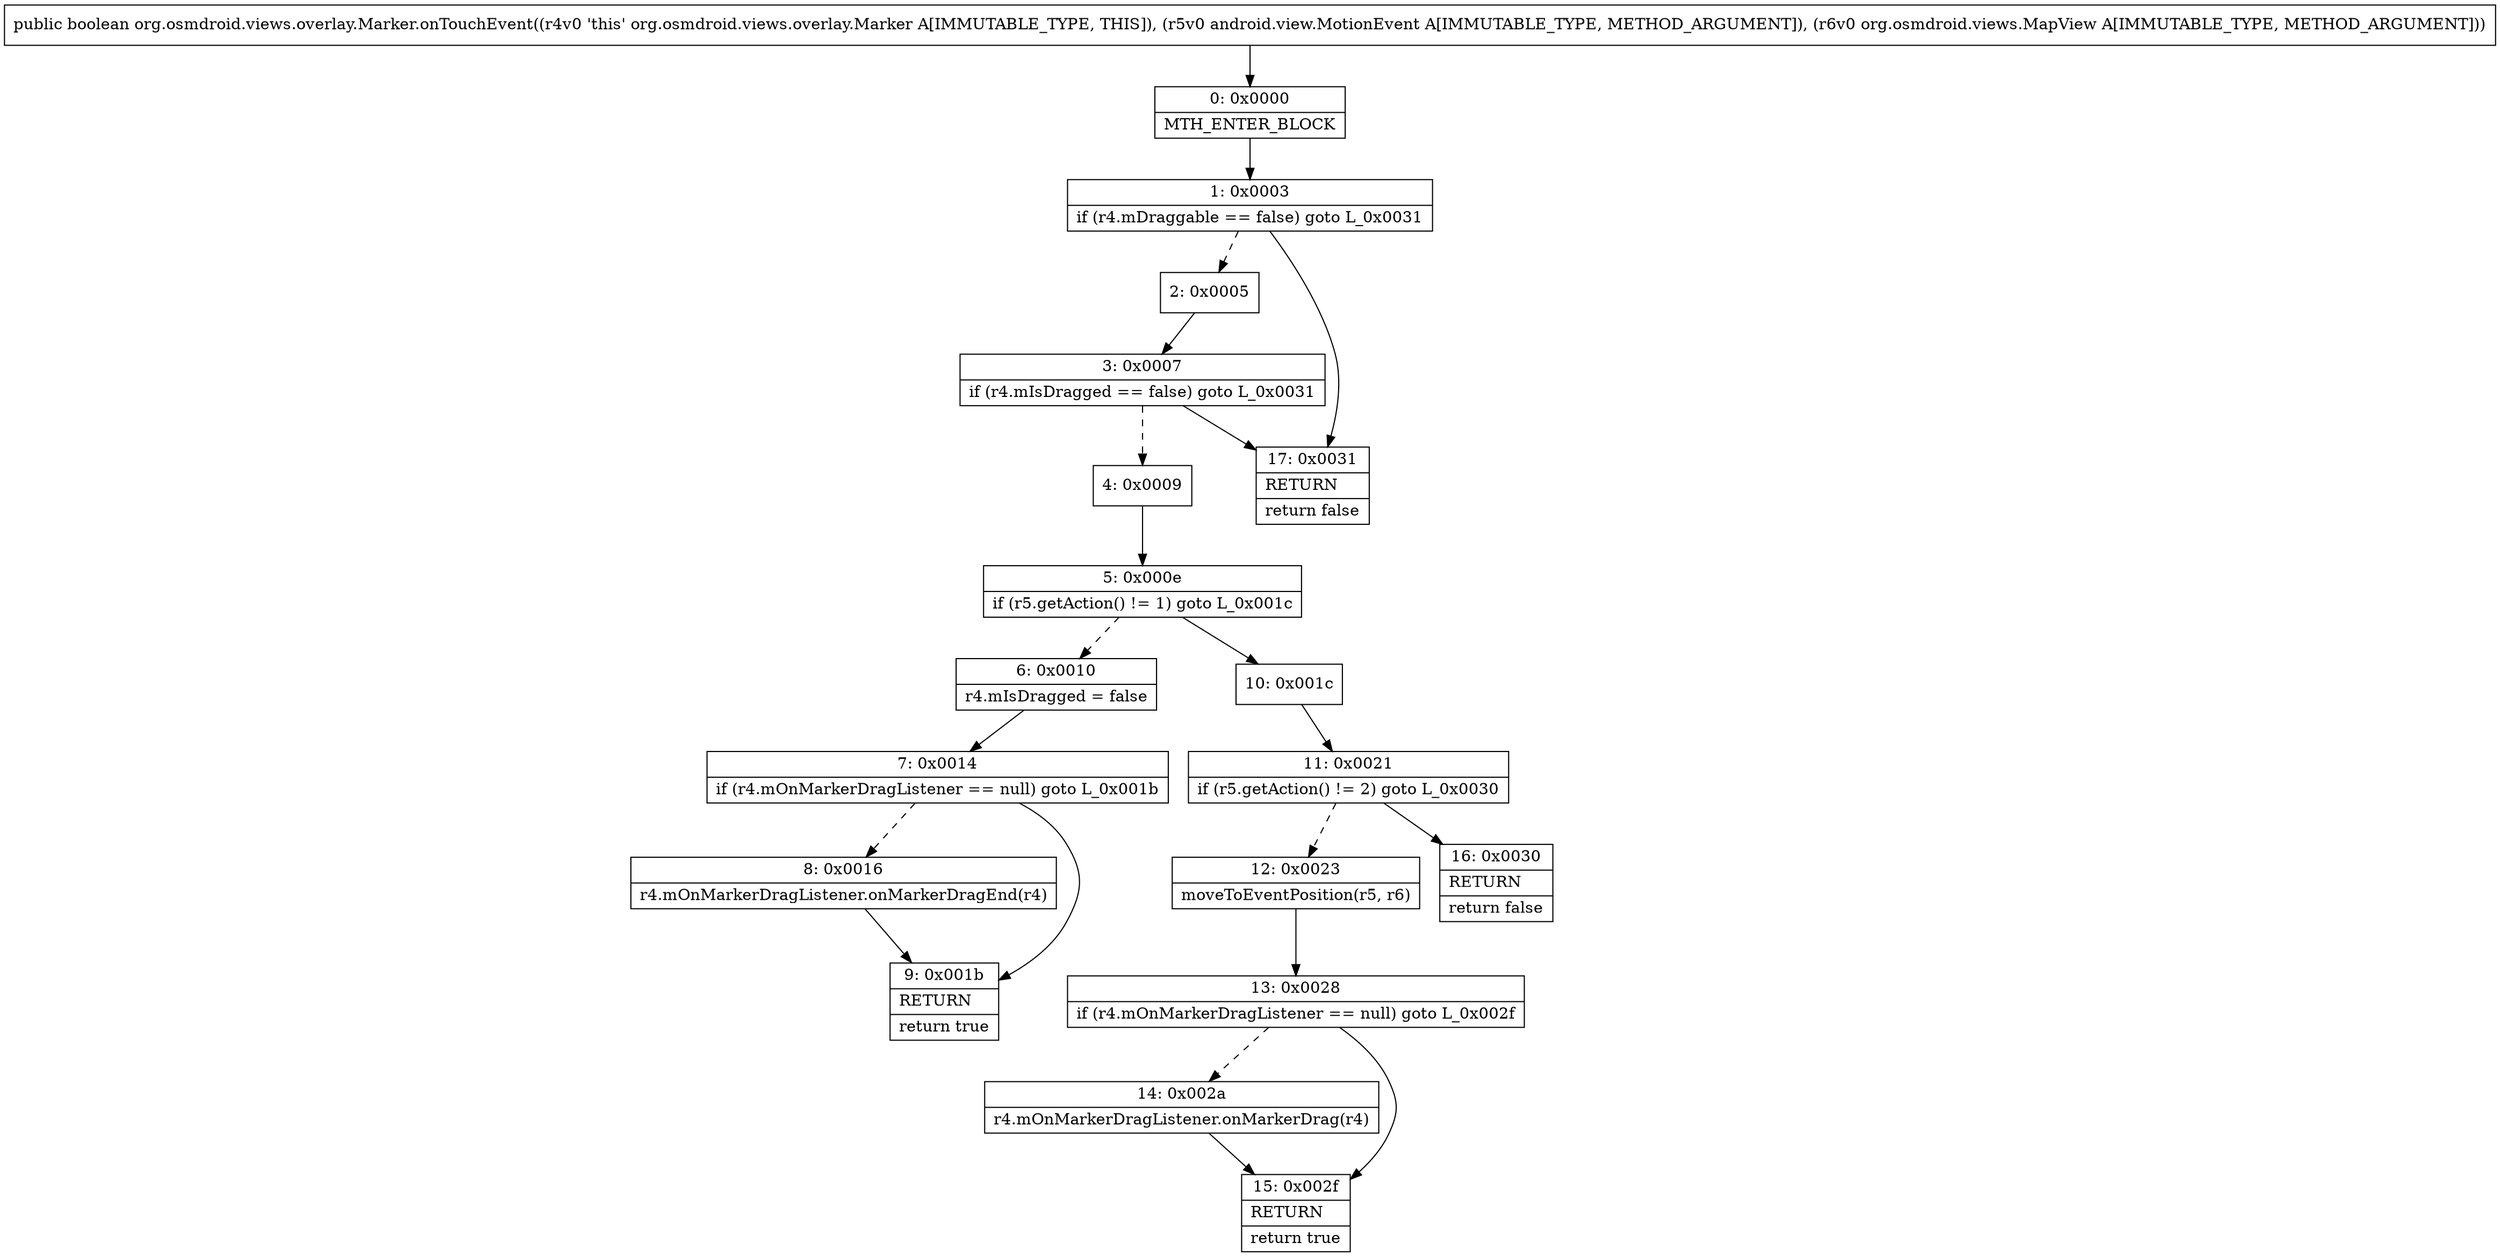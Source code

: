 digraph "CFG fororg.osmdroid.views.overlay.Marker.onTouchEvent(Landroid\/view\/MotionEvent;Lorg\/osmdroid\/views\/MapView;)Z" {
Node_0 [shape=record,label="{0\:\ 0x0000|MTH_ENTER_BLOCK\l}"];
Node_1 [shape=record,label="{1\:\ 0x0003|if (r4.mDraggable == false) goto L_0x0031\l}"];
Node_2 [shape=record,label="{2\:\ 0x0005}"];
Node_3 [shape=record,label="{3\:\ 0x0007|if (r4.mIsDragged == false) goto L_0x0031\l}"];
Node_4 [shape=record,label="{4\:\ 0x0009}"];
Node_5 [shape=record,label="{5\:\ 0x000e|if (r5.getAction() != 1) goto L_0x001c\l}"];
Node_6 [shape=record,label="{6\:\ 0x0010|r4.mIsDragged = false\l}"];
Node_7 [shape=record,label="{7\:\ 0x0014|if (r4.mOnMarkerDragListener == null) goto L_0x001b\l}"];
Node_8 [shape=record,label="{8\:\ 0x0016|r4.mOnMarkerDragListener.onMarkerDragEnd(r4)\l}"];
Node_9 [shape=record,label="{9\:\ 0x001b|RETURN\l|return true\l}"];
Node_10 [shape=record,label="{10\:\ 0x001c}"];
Node_11 [shape=record,label="{11\:\ 0x0021|if (r5.getAction() != 2) goto L_0x0030\l}"];
Node_12 [shape=record,label="{12\:\ 0x0023|moveToEventPosition(r5, r6)\l}"];
Node_13 [shape=record,label="{13\:\ 0x0028|if (r4.mOnMarkerDragListener == null) goto L_0x002f\l}"];
Node_14 [shape=record,label="{14\:\ 0x002a|r4.mOnMarkerDragListener.onMarkerDrag(r4)\l}"];
Node_15 [shape=record,label="{15\:\ 0x002f|RETURN\l|return true\l}"];
Node_16 [shape=record,label="{16\:\ 0x0030|RETURN\l|return false\l}"];
Node_17 [shape=record,label="{17\:\ 0x0031|RETURN\l|return false\l}"];
MethodNode[shape=record,label="{public boolean org.osmdroid.views.overlay.Marker.onTouchEvent((r4v0 'this' org.osmdroid.views.overlay.Marker A[IMMUTABLE_TYPE, THIS]), (r5v0 android.view.MotionEvent A[IMMUTABLE_TYPE, METHOD_ARGUMENT]), (r6v0 org.osmdroid.views.MapView A[IMMUTABLE_TYPE, METHOD_ARGUMENT])) }"];
MethodNode -> Node_0;
Node_0 -> Node_1;
Node_1 -> Node_2[style=dashed];
Node_1 -> Node_17;
Node_2 -> Node_3;
Node_3 -> Node_4[style=dashed];
Node_3 -> Node_17;
Node_4 -> Node_5;
Node_5 -> Node_6[style=dashed];
Node_5 -> Node_10;
Node_6 -> Node_7;
Node_7 -> Node_8[style=dashed];
Node_7 -> Node_9;
Node_8 -> Node_9;
Node_10 -> Node_11;
Node_11 -> Node_12[style=dashed];
Node_11 -> Node_16;
Node_12 -> Node_13;
Node_13 -> Node_14[style=dashed];
Node_13 -> Node_15;
Node_14 -> Node_15;
}

